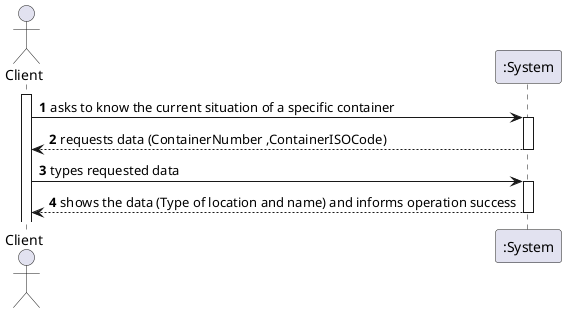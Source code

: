 @startuml
'https://plantuml.com/sequence-diagram

autonumber
actor "Client" as C
activate C

C -> ":System": asks to know the current situation of a specific container
activate ":System"
":System" --> C: requests data (ContainerNumber ,ContainerISOCode)
deactivate ":System"

C -> ":System": types requested data
activate ":System"
":System" --> C : shows the data (Type of location and name) and informs operation success
deactivate ":System"

@enduml